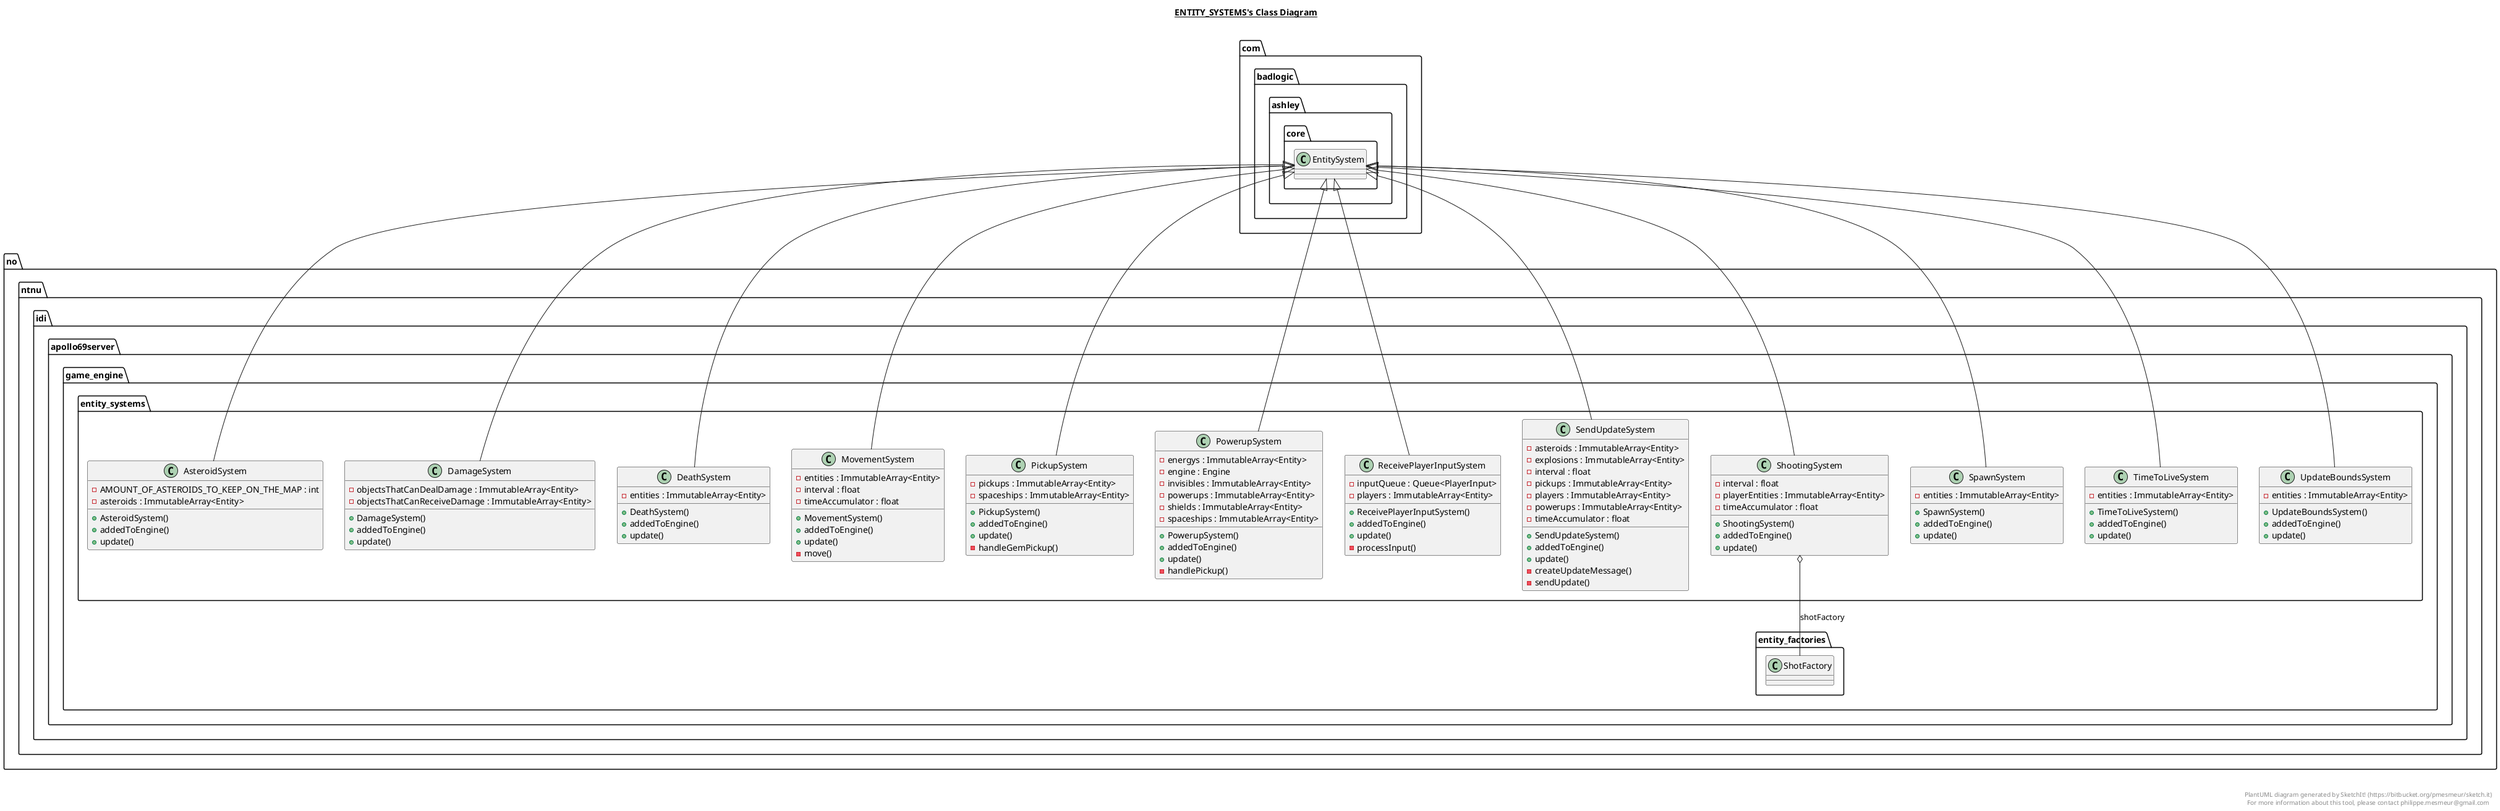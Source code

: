 @startuml

title __ENTITY_SYSTEMS's Class Diagram__\n

  namespace no.ntnu.idi.apollo69server {
    namespace game_engine {
      namespace entity_systems {
        class no.ntnu.idi.apollo69server.game_engine.entity_systems.AsteroidSystem {
            - AMOUNT_OF_ASTEROIDS_TO_KEEP_ON_THE_MAP : int
            - asteroids : ImmutableArray<Entity>
            + AsteroidSystem()
            + addedToEngine()
            + update()
        }
      }
    }
  }
  

  namespace no.ntnu.idi.apollo69server {
    namespace game_engine {
      namespace entity_systems {
        class no.ntnu.idi.apollo69server.game_engine.entity_systems.DamageSystem {
            - objectsThatCanDealDamage : ImmutableArray<Entity>
            - objectsThatCanReceiveDamage : ImmutableArray<Entity>
            + DamageSystem()
            + addedToEngine()
            + update()
        }
      }
    }
  }
  

  namespace no.ntnu.idi.apollo69server {
    namespace game_engine {
      namespace entity_systems {
        class no.ntnu.idi.apollo69server.game_engine.entity_systems.DeathSystem {
            - entities : ImmutableArray<Entity>
            + DeathSystem()
            + addedToEngine()
            + update()
        }
      }
    }
  }
  

  namespace no.ntnu.idi.apollo69server {
    namespace game_engine {
      namespace entity_systems {
        class no.ntnu.idi.apollo69server.game_engine.entity_systems.MovementSystem {
            - entities : ImmutableArray<Entity>
            - interval : float
            - timeAccumulator : float
            + MovementSystem()
            + addedToEngine()
            + update()
            - move()
        }
      }
    }
  }
  

  namespace no.ntnu.idi.apollo69server {
    namespace game_engine {
      namespace entity_systems {
        class no.ntnu.idi.apollo69server.game_engine.entity_systems.PickupSystem {
            - pickups : ImmutableArray<Entity>
            - spaceships : ImmutableArray<Entity>
            + PickupSystem()
            + addedToEngine()
            + update()
            - handleGemPickup()
        }
      }
    }
  }
  

  namespace no.ntnu.idi.apollo69server {
    namespace game_engine {
      namespace entity_systems {
        class no.ntnu.idi.apollo69server.game_engine.entity_systems.PowerupSystem {
            - energys : ImmutableArray<Entity>
            - engine : Engine
            - invisibles : ImmutableArray<Entity>
            - powerups : ImmutableArray<Entity>
            - shields : ImmutableArray<Entity>
            - spaceships : ImmutableArray<Entity>
            + PowerupSystem()
            + addedToEngine()
            + update()
            - handlePickup()
        }
      }
    }
  }
  

  namespace no.ntnu.idi.apollo69server {
    namespace game_engine {
      namespace entity_systems {
        class no.ntnu.idi.apollo69server.game_engine.entity_systems.ReceivePlayerInputSystem {
            - inputQueue : Queue<PlayerInput>
            - players : ImmutableArray<Entity>
            + ReceivePlayerInputSystem()
            + addedToEngine()
            + update()
            - processInput()
        }
      }
    }
  }
  

  namespace no.ntnu.idi.apollo69server {
    namespace game_engine {
      namespace entity_systems {
        class no.ntnu.idi.apollo69server.game_engine.entity_systems.SendUpdateSystem {
            - asteroids : ImmutableArray<Entity>
            - explosions : ImmutableArray<Entity>
            - interval : float
            - pickups : ImmutableArray<Entity>
            - players : ImmutableArray<Entity>
            - powerups : ImmutableArray<Entity>
            - timeAccumulator : float
            + SendUpdateSystem()
            + addedToEngine()
            + update()
            - createUpdateMessage()
            - sendUpdate()
        }
      }
    }
  }
  

  namespace no.ntnu.idi.apollo69server {
    namespace game_engine {
      namespace entity_systems {
        class no.ntnu.idi.apollo69server.game_engine.entity_systems.ShootingSystem {
            - interval : float
            - playerEntities : ImmutableArray<Entity>
            - timeAccumulator : float
            + ShootingSystem()
            + addedToEngine()
            + update()
        }
      }
    }
  }
  

  namespace no.ntnu.idi.apollo69server {
    namespace game_engine {
      namespace entity_systems {
        class no.ntnu.idi.apollo69server.game_engine.entity_systems.SpawnSystem {
            - entities : ImmutableArray<Entity>
            + SpawnSystem()
            + addedToEngine()
            + update()
        }
      }
    }
  }
  

  namespace no.ntnu.idi.apollo69server {
    namespace game_engine {
      namespace entity_systems {
        class no.ntnu.idi.apollo69server.game_engine.entity_systems.TimeToLiveSystem {
            - entities : ImmutableArray<Entity>
            + TimeToLiveSystem()
            + addedToEngine()
            + update()
        }
      }
    }
  }
  

  namespace no.ntnu.idi.apollo69server {
    namespace game_engine {
      namespace entity_systems {
        class no.ntnu.idi.apollo69server.game_engine.entity_systems.UpdateBoundsSystem {
            - entities : ImmutableArray<Entity>
            + UpdateBoundsSystem()
            + addedToEngine()
            + update()
        }
      }
    }
  }
  

  no.ntnu.idi.apollo69server.game_engine.entity_systems.AsteroidSystem -up-|> com.badlogic.ashley.core.EntitySystem
  no.ntnu.idi.apollo69server.game_engine.entity_systems.DamageSystem -up-|> com.badlogic.ashley.core.EntitySystem
  no.ntnu.idi.apollo69server.game_engine.entity_systems.DeathSystem -up-|> com.badlogic.ashley.core.EntitySystem
  no.ntnu.idi.apollo69server.game_engine.entity_systems.MovementSystem -up-|> com.badlogic.ashley.core.EntitySystem
  no.ntnu.idi.apollo69server.game_engine.entity_systems.PickupSystem -up-|> com.badlogic.ashley.core.EntitySystem
  no.ntnu.idi.apollo69server.game_engine.entity_systems.PowerupSystem -up-|> com.badlogic.ashley.core.EntitySystem
  no.ntnu.idi.apollo69server.game_engine.entity_systems.ReceivePlayerInputSystem -up-|> com.badlogic.ashley.core.EntitySystem
  no.ntnu.idi.apollo69server.game_engine.entity_systems.SendUpdateSystem -up-|> com.badlogic.ashley.core.EntitySystem
  no.ntnu.idi.apollo69server.game_engine.entity_systems.ShootingSystem -up-|> com.badlogic.ashley.core.EntitySystem
  no.ntnu.idi.apollo69server.game_engine.entity_systems.ShootingSystem o-- no.ntnu.idi.apollo69server.game_engine.entity_factories.ShotFactory : shotFactory
  no.ntnu.idi.apollo69server.game_engine.entity_systems.SpawnSystem -up-|> com.badlogic.ashley.core.EntitySystem
  no.ntnu.idi.apollo69server.game_engine.entity_systems.TimeToLiveSystem -up-|> com.badlogic.ashley.core.EntitySystem
  no.ntnu.idi.apollo69server.game_engine.entity_systems.UpdateBoundsSystem -up-|> com.badlogic.ashley.core.EntitySystem


right footer


PlantUML diagram generated by SketchIt! (https://bitbucket.org/pmesmeur/sketch.it)
For more information about this tool, please contact philippe.mesmeur@gmail.com
endfooter

@enduml
